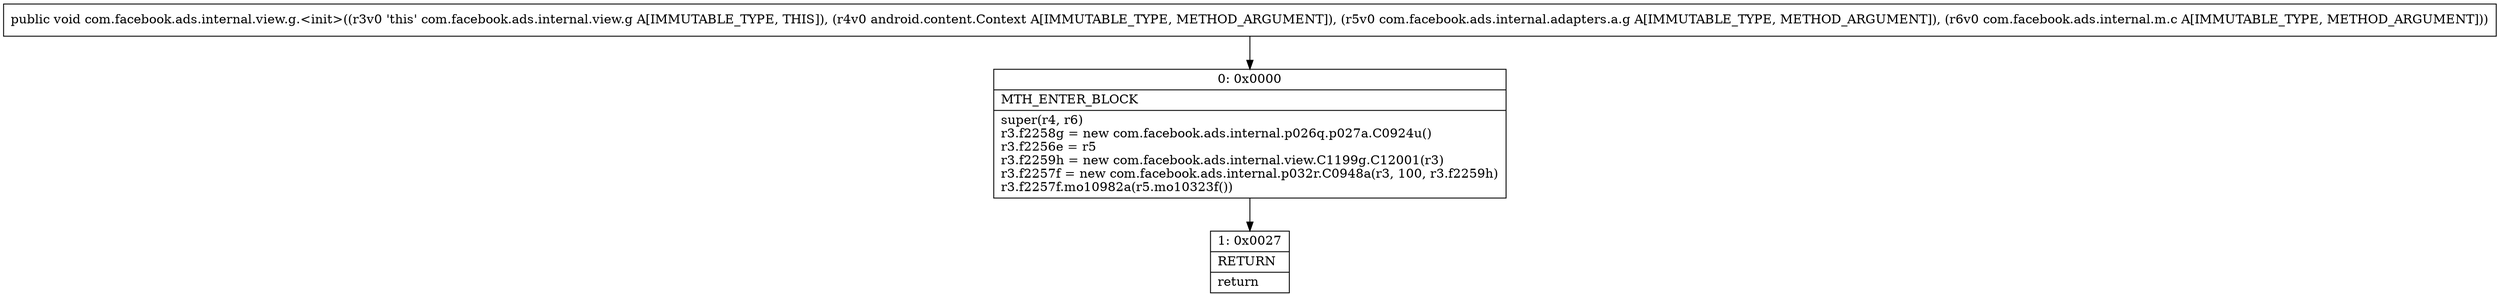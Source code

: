digraph "CFG forcom.facebook.ads.internal.view.g.\<init\>(Landroid\/content\/Context;Lcom\/facebook\/ads\/internal\/adapters\/a\/g;Lcom\/facebook\/ads\/internal\/m\/c;)V" {
Node_0 [shape=record,label="{0\:\ 0x0000|MTH_ENTER_BLOCK\l|super(r4, r6)\lr3.f2258g = new com.facebook.ads.internal.p026q.p027a.C0924u()\lr3.f2256e = r5\lr3.f2259h = new com.facebook.ads.internal.view.C1199g.C12001(r3)\lr3.f2257f = new com.facebook.ads.internal.p032r.C0948a(r3, 100, r3.f2259h)\lr3.f2257f.mo10982a(r5.mo10323f())\l}"];
Node_1 [shape=record,label="{1\:\ 0x0027|RETURN\l|return\l}"];
MethodNode[shape=record,label="{public void com.facebook.ads.internal.view.g.\<init\>((r3v0 'this' com.facebook.ads.internal.view.g A[IMMUTABLE_TYPE, THIS]), (r4v0 android.content.Context A[IMMUTABLE_TYPE, METHOD_ARGUMENT]), (r5v0 com.facebook.ads.internal.adapters.a.g A[IMMUTABLE_TYPE, METHOD_ARGUMENT]), (r6v0 com.facebook.ads.internal.m.c A[IMMUTABLE_TYPE, METHOD_ARGUMENT])) }"];
MethodNode -> Node_0;
Node_0 -> Node_1;
}

